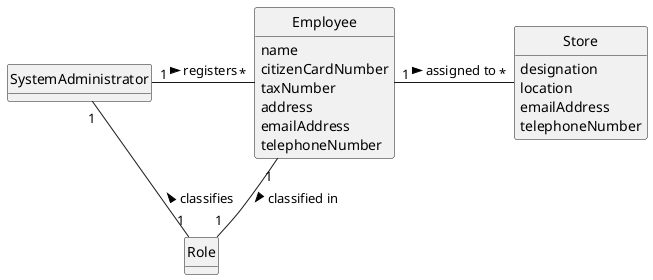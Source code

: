 @startuml
skinparam monochrome true
skinparam packageStyle rectangle
skinparam shadowing false

skinparam classAttributeIconSize 0

hide circle
hide methods

class SystemAdministrator {

}

class Employee {
    name
    citizenCardNumber
    taxNumber
    address
    emailAddress
    telephoneNumber
}

class Role {

}

 class Store{
     designation
     location
     emailAddress
     telephoneNumber
 }

 Employee "1" --r "*" Store : assigned to >
 Employee "1" --d "1" Role : classified in >
 Employee "*" --l "1" SystemAdministrator :  registers <
 SystemAdministrator "1" -- "1" Role : classifies <

@enduml